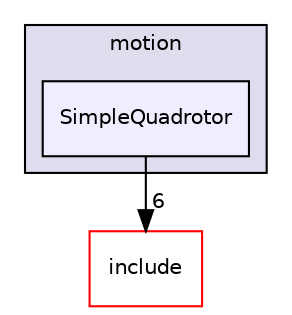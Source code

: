 digraph "/root/scrimmage/scrimmage/src/plugins/motion/SimpleQuadrotor" {
  compound=true
  node [ fontsize="10", fontname="Helvetica"];
  edge [ labelfontsize="10", labelfontname="Helvetica"];
  subgraph clusterdir_5f8427e50c3373d6d1a638fa0a1c8683 {
    graph [ bgcolor="#ddddee", pencolor="black", label="motion" fontname="Helvetica", fontsize="10", URL="dir_5f8427e50c3373d6d1a638fa0a1c8683.html"]
  dir_a25c101132dce7efa3faad82650163e3 [shape=box, label="SimpleQuadrotor", style="filled", fillcolor="#eeeeff", pencolor="black", URL="dir_a25c101132dce7efa3faad82650163e3.html"];
  }
  dir_d44c64559bbebec7f509842c48db8b23 [shape=box label="include" fillcolor="white" style="filled" color="red" URL="dir_d44c64559bbebec7f509842c48db8b23.html"];
  dir_a25c101132dce7efa3faad82650163e3->dir_d44c64559bbebec7f509842c48db8b23 [headlabel="6", labeldistance=1.5 headhref="dir_000255_000004.html"];
}
